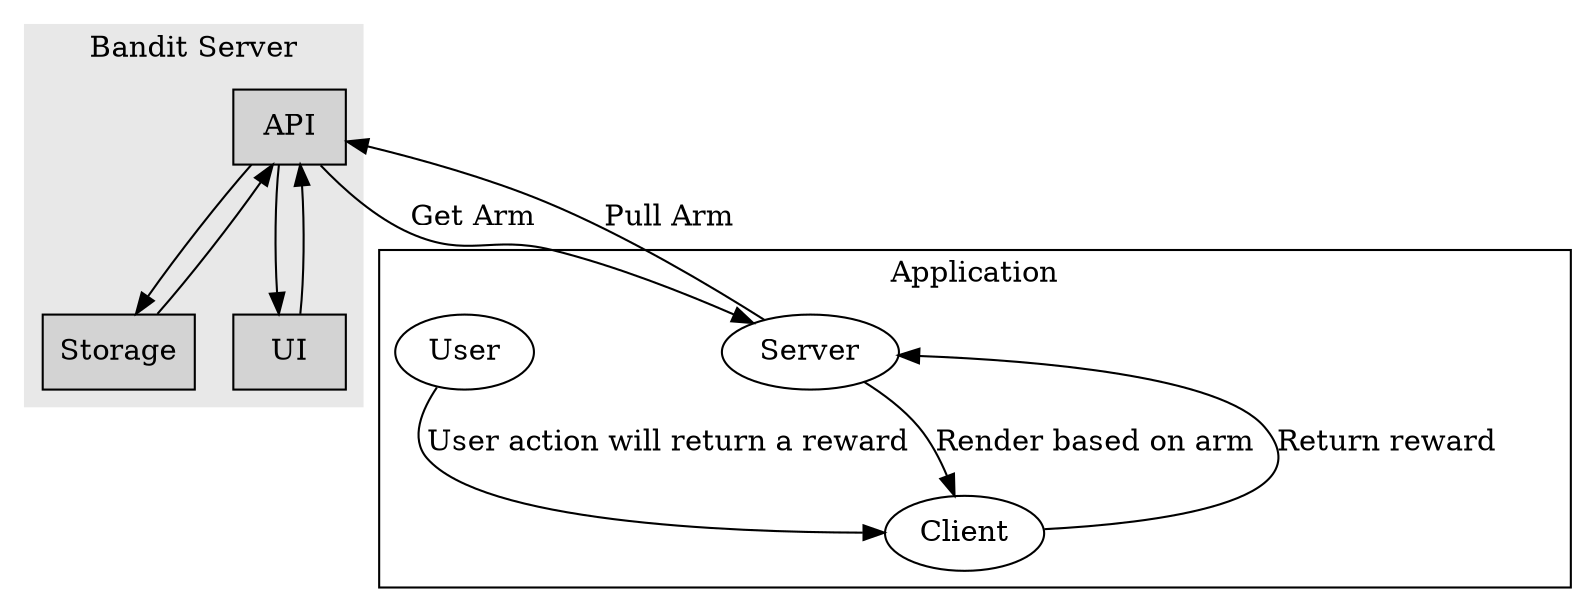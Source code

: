 digraph G {

  subgraph cluster_0 {
     color=grey91
     style=filled
     node [shape=box, style=filled]
    label = "Bandit Server"
    API Storage UI
    API -> Storage -> API -> UI -> API
  }

  subgraph cluster_1 {
    label = "Application"
    Server Client User
  }

  Server -> API [label="Pull Arm"]
  API -> Server [label="Get Arm"]
  Server -> Client [label="Render based on arm"]
  Client -> Server [label="Return reward"]
  User -> Client [label="User action will return a reward"]
}
